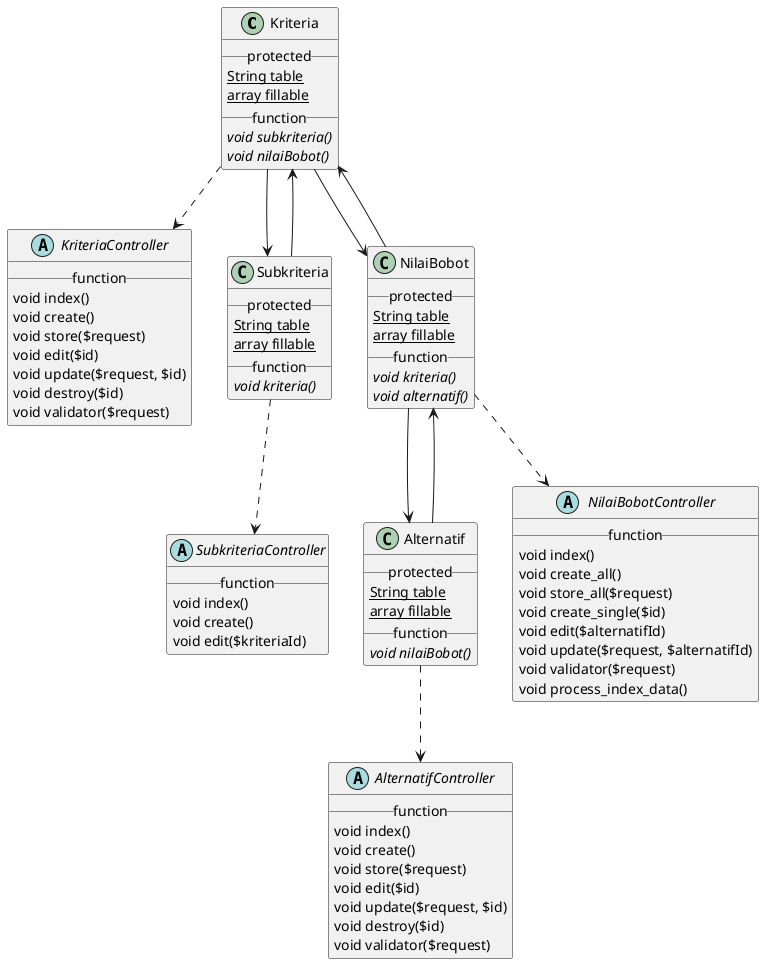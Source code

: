 @startuml Kriteria
class Kriteria {
    __ protected __
  {static} String table
  {static} array fillable
    __ function __
  {abstract} void subkriteria()
  {abstract} void nilaiBobot()
}

abstract KriteriaController {
    __ function __
  void index()
  void create() 
  void store($request)
  void edit($id)
  void update($request, $id)
  void destroy($id)
  void validator($request)
}

class Subkriteria {
    __ protected __
    {static} String table
    {static} array fillable
    __ function __
  {abstract} void kriteria()
}

abstract SubkriteriaController {
    __ function __
  void index()
  void create() 
  void edit($kriteriaId)
}

class Alternatif {
    __ protected __
    {static} String table
    {static} array fillable
    __ function __
  {abstract} void nilaiBobot()
}

abstract AlternatifController {
    __ function __
  void index()
  void create() 
  void store($request) 
  void edit($id)
  void update($request, $id)
  void destroy($id)
  void validator($request)
}

class NilaiBobot {
    __ protected __
    {static} String table
    {static} array fillable
    __ function __
  {abstract} void kriteria()
  {abstract} void alternatif()
}

abstract NilaiBobotController {
    __ function __
  void index()
  void create_all() 
  void store_all($request) 
  void create_single($id)
  void edit($alternatifId)
  void update($request, $alternatifId)
  void validator($request)
  void process_index_data()
}

' ADD ON
' abstract HasilAHPController {
'     __ function __
'   void index()
'   void hasil() 
'   void persentase_bobot() 
'   void matrix_ternormalisasi($arrayNilaiBobotByAlternatifId = [])
'   void min_max($arraySelectedNilaiBobot = [])
'   void calculate_ranking()
'   void sorting_vektor_v()
'   void check_nilai_bobot_has_empty_data()
' }

' abstract HasilTOPSISController {
'     __ function __
'   void index()
'   void hasil()
'   void get_rank($array)
'   void bobot_normal()
'   void normal()
'   void terbobot()
'   void solusi_ideal()
'   void jarak_solusi()
'   void pref()
' }

' abstract HasilSAWController {
'     __ function __
'   void index()
'   void hasil() 
'   void persentase_bobot() 
'   void matrix_ternormalisasi($arrayNilaiBobotByAlternatifId = [])
'   void min_max($arraySelectedNilaiBobot = [])
'   void calculate_ranking()
'   void sorting_vektor_v()
'   void check_nilai_bobot_has_empty_data()
' }

' abstract NilaiKepentinganKriteriaController {
'     __ function __
'   void index()
'   void hasil_spk()
' }

' abstract NilaiKepentinganSubKriteriaController {
'     __ function __
'   void prosess_sub_spk()
'   void hasil_sub_spk()
' }




Kriteria -[dashed]-> KriteriaController
Kriteria --> Subkriteria
Kriteria --> NilaiBobot
Subkriteria -[dashed]-> SubkriteriaController
Subkriteria --> Kriteria
Alternatif -[dashed]-> AlternatifController
Alternatif --> NilaiBobot
NilaiBobot -[dashed]-> NilaiBobotController
NilaiBobot --> Kriteria
NilaiBobot --> Alternatif

' NilaiKepentinganKriteriaController --> Kriteria
' NilaiKepentinganSubKriteriaController --> Subkriteria
' HasilSAWController --> NilaiBobot
' HasilSAWController --> Alternatif
' HasilSAWController --> Kriteria

@enduml